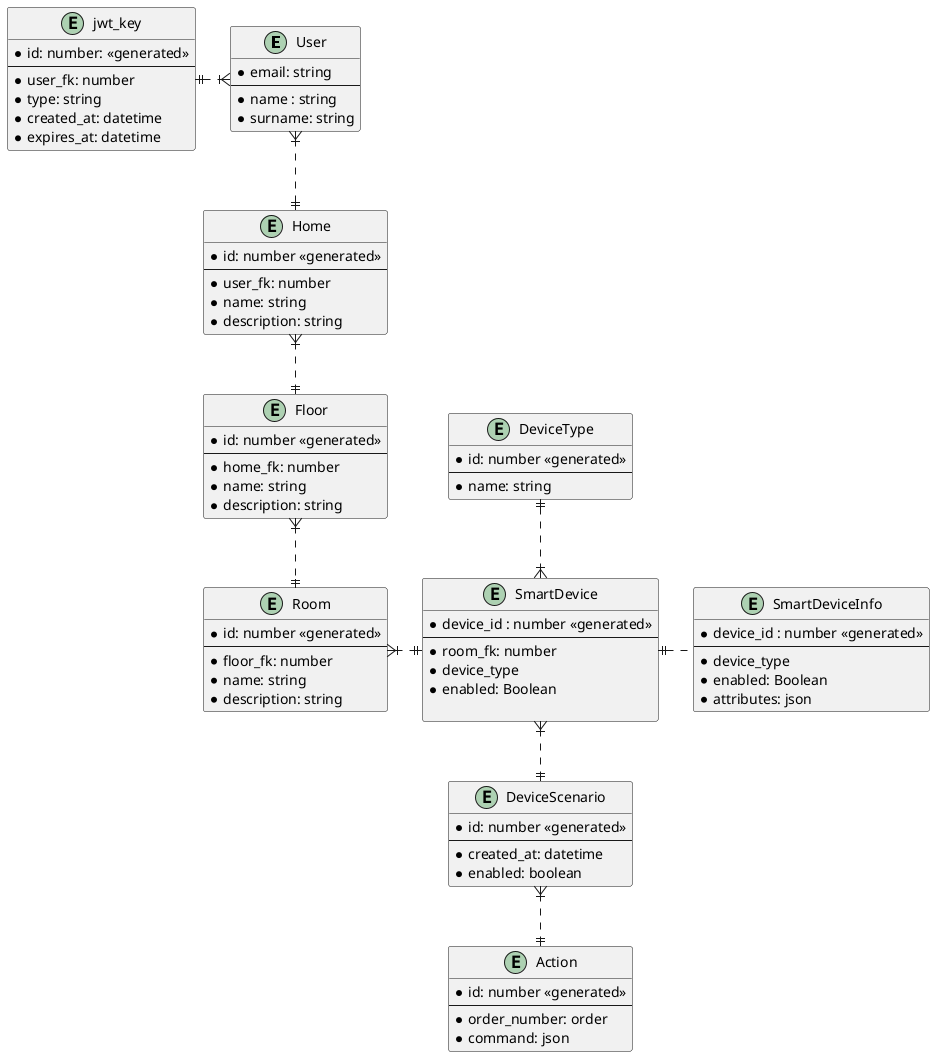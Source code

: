 @startuml
skinparam linetype ortho

entity "User" {
*email: string
--
*name : string
*surname: string
}

entity jwt_key {
*id: number: <<generated>>
--
*user_fk: number
*type: string
*created_at: datetime
*expires_at: datetime
}

entity Home {
*id: number <<generated>>
--
*user_fk: number
*name: string
*description: string
}

entity Floor{
*id: number <<generated>>
--
*home_fk: number
*name: string
*description: string
}

entity Room {
*id: number <<generated>>
--
*floor_fk: number
*name: string
*description: string
}

entity "SmartDevice" {
*device_id : number <<generated>>
--
*room_fk: number
*device_type
*enabled: Boolean

}

entity "SmartDeviceInfo" {
*device_id : number <<generated>>
--
*device_type
*enabled: Boolean
*attributes: json
}

entity "DeviceType" {
*id: number <<generated>>
--
*name: string
}

entity DeviceScenario {
*id: number <<generated>>
--
*created_at: datetime
*enabled: boolean
}

entity Action {
*id: number <<generated>>
--
*order_number: order
*command: json
}

User}|..|| Home
User}|..left|| jwt_key
Home}|..|| Floor
Floor}|..|| Room
Room}|..right|| SmartDevice
SmartDevice}|..up|| DeviceType
SmartDevice ||..right SmartDeviceInfo
SmartDevice}|..down|| DeviceScenario
DeviceScenario}|..down|| Action
@enduml